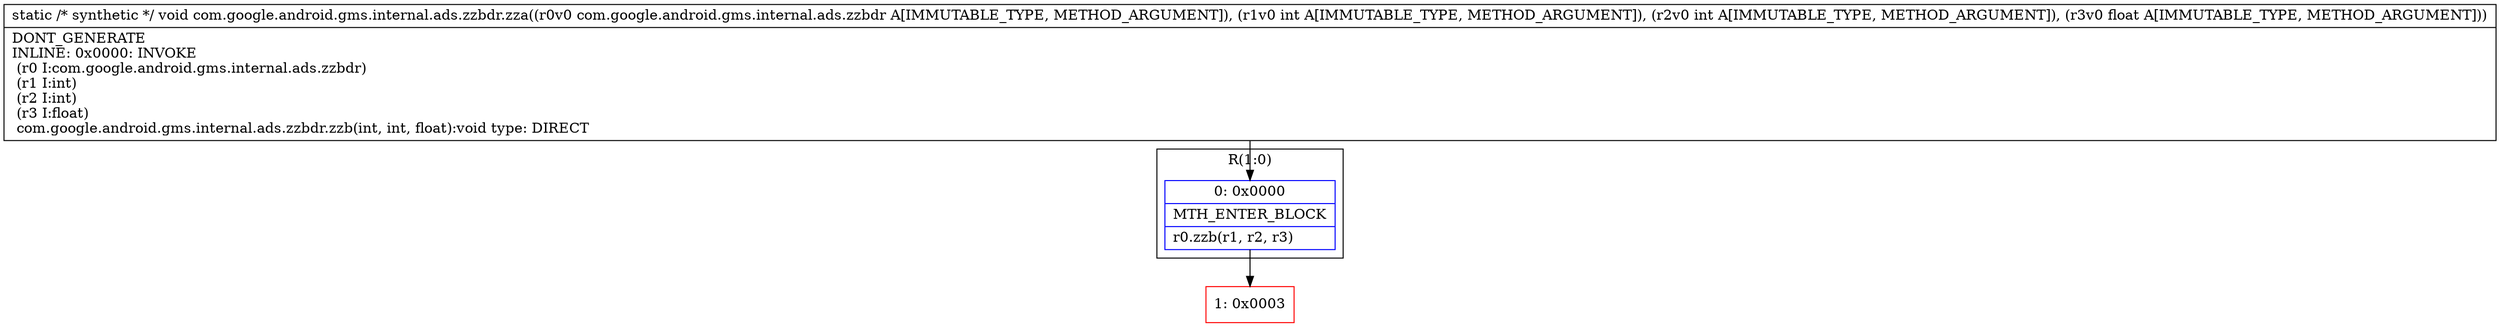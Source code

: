 digraph "CFG forcom.google.android.gms.internal.ads.zzbdr.zza(Lcom\/google\/android\/gms\/internal\/ads\/zzbdr;IIF)V" {
subgraph cluster_Region_2014145178 {
label = "R(1:0)";
node [shape=record,color=blue];
Node_0 [shape=record,label="{0\:\ 0x0000|MTH_ENTER_BLOCK\l|r0.zzb(r1, r2, r3)\l}"];
}
Node_1 [shape=record,color=red,label="{1\:\ 0x0003}"];
MethodNode[shape=record,label="{static \/* synthetic *\/ void com.google.android.gms.internal.ads.zzbdr.zza((r0v0 com.google.android.gms.internal.ads.zzbdr A[IMMUTABLE_TYPE, METHOD_ARGUMENT]), (r1v0 int A[IMMUTABLE_TYPE, METHOD_ARGUMENT]), (r2v0 int A[IMMUTABLE_TYPE, METHOD_ARGUMENT]), (r3v0 float A[IMMUTABLE_TYPE, METHOD_ARGUMENT]))  | DONT_GENERATE\lINLINE: 0x0000: INVOKE  \l  (r0 I:com.google.android.gms.internal.ads.zzbdr)\l  (r1 I:int)\l  (r2 I:int)\l  (r3 I:float)\l com.google.android.gms.internal.ads.zzbdr.zzb(int, int, float):void type: DIRECT\l}"];
MethodNode -> Node_0;
Node_0 -> Node_1;
}

